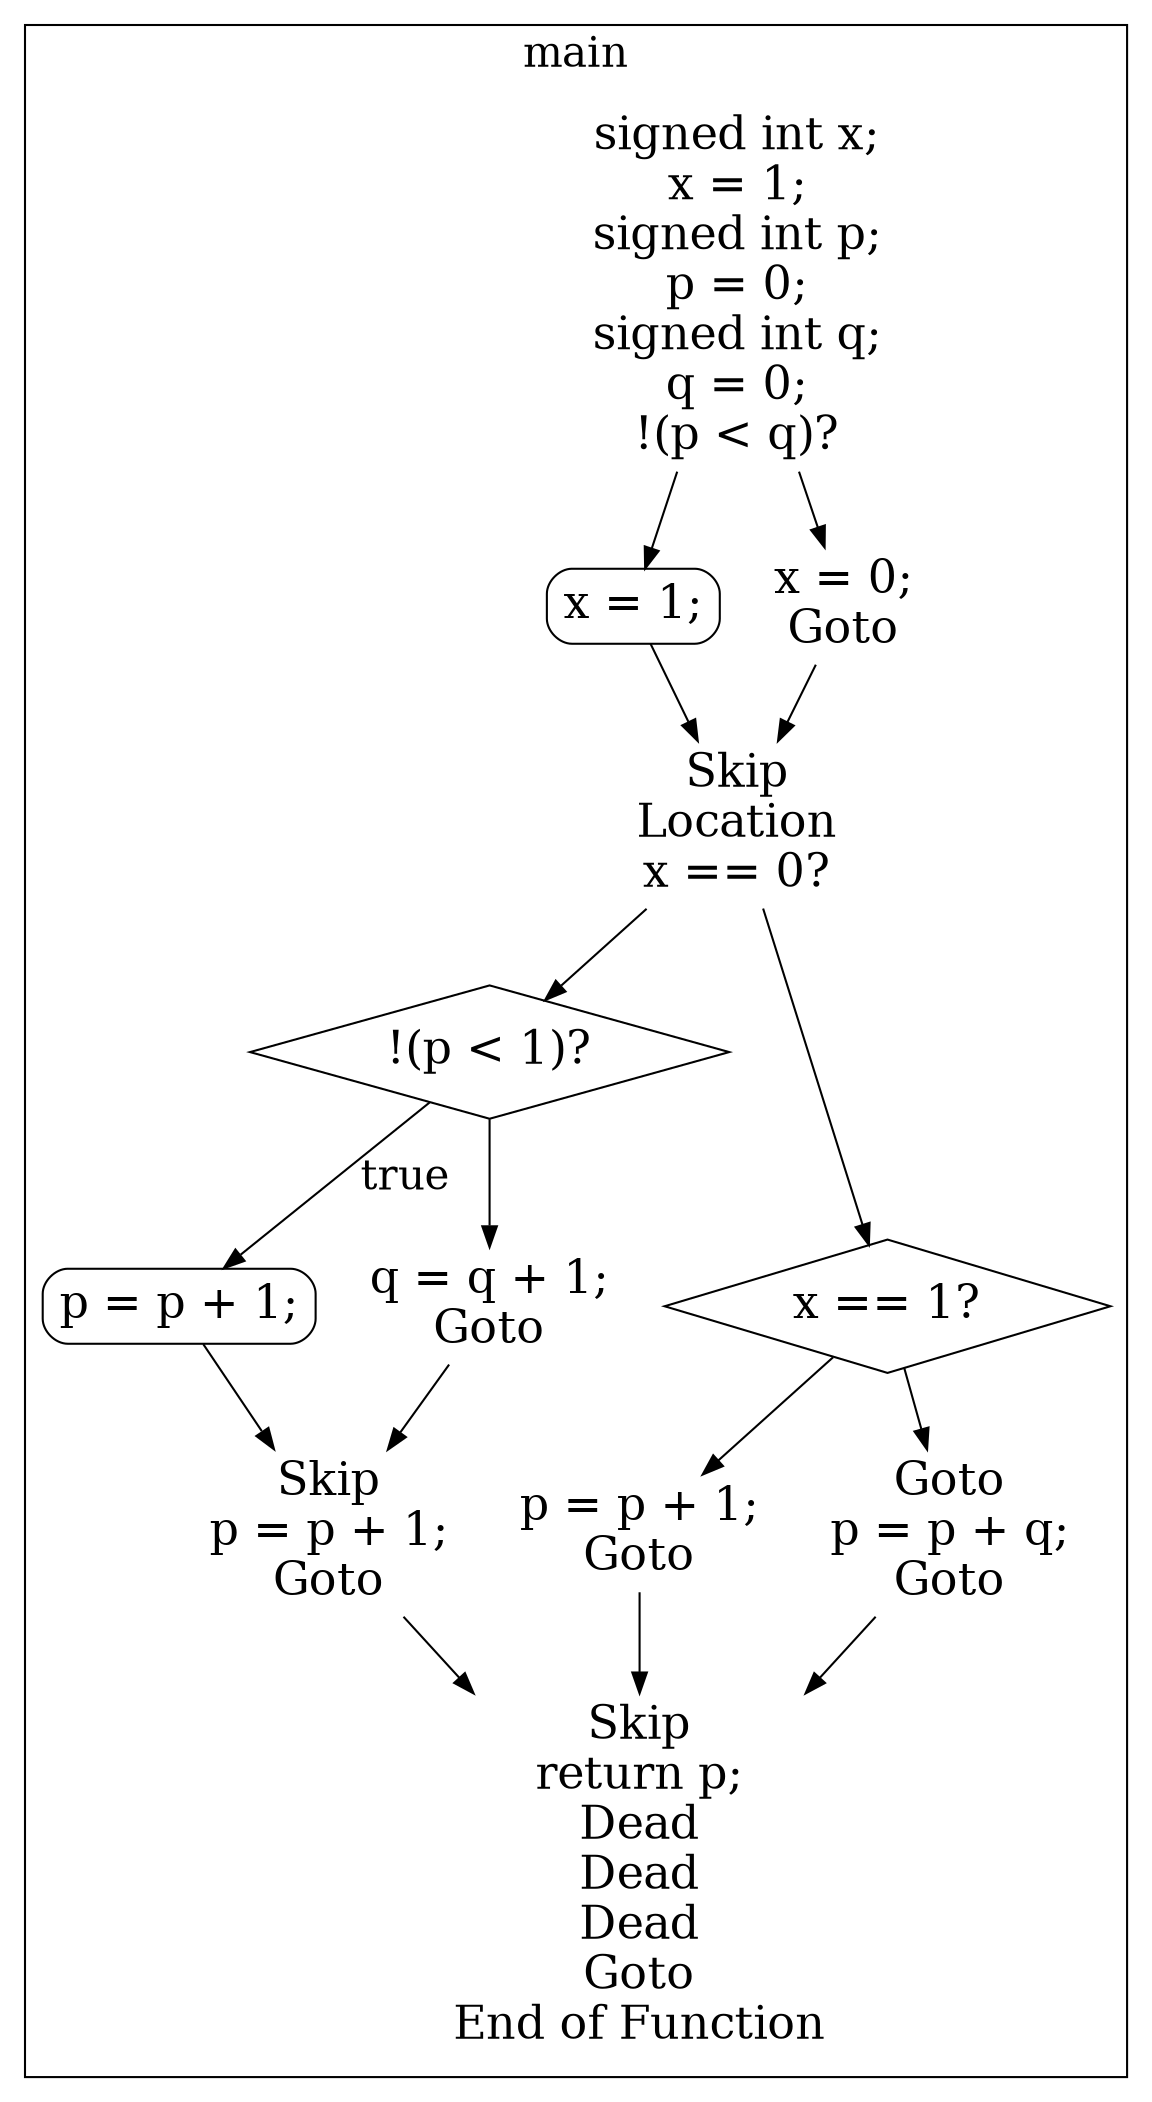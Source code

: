 digraph G {
color=black;
orientation=portrait;
fontsize=20;
compound=true;
size="30,40";
ratio=compress;
subgraph "cluster_main" {
label="main";
Node_0_9 [shape=Mrecord, fontsize=22, label="x = 1;"];
Node_0_15 [shape=diamond, fontsize=22, label="!(p \< 1)?"];
Node_0_15 -> Node_0_18 [fontsize=20, label="true"];
Node_0_13 [shape=diamond, fontsize=22, label="x == 1?"];
Node_0_18 [shape=Mrecord, fontsize=22, label="p = p + 1;"];
Node_0_0_Node_0_1_Node_0_2_Node_0_3_Node_0_4_Node_0_5_Node_0_6 [label="signed int x;\nx = 1;\nsigned int p;\np = 0;\nsigned int q;\nq = 0;\n!(p \< q)?", shape=plaintext, fontsize=22, color=red];
Node_0_7_Node_0_8 [label="x = 0;\nGoto", shape=plaintext, fontsize=22, color=red];
Node_0_10_Node_0_11_Node_0_12 [label="Skip\nLocation\nx == 0?", shape=plaintext, fontsize=22, color=red];
Node_0_16_Node_0_17 [label="q = q + 1;\nGoto", shape=plaintext, fontsize=22, color=red];
Node_0_22_Node_0_23 [label="p = p + 1;\nGoto", shape=plaintext, fontsize=22, color=red];
Node_0_14_Node_0_24_Node_0_25 [label="Goto\np = p + q;\nGoto", shape=plaintext, fontsize=22, color=red];
Node_0_19_Node_0_20_Node_0_21 [label="Skip\np = p + 1;\nGoto", shape=plaintext, fontsize=22, color=red];
Node_0_26_Node_0_27_Node_0_28_Node_0_29_Node_0_30_Node_0_31_Node_0_32 [label="Skip\nreturn p;\nDead\nDead\nDead\nGoto\nEnd of Function", shape=plaintext, fontsize=22, color=red];
}

Node_0_0_Node_0_1_Node_0_2_Node_0_3_Node_0_4_Node_0_5_Node_0_6 -> Node_0_9;
Node_0_0_Node_0_1_Node_0_2_Node_0_3_Node_0_4_Node_0_5_Node_0_6 -> Node_0_7_Node_0_8;
Node_0_10_Node_0_11_Node_0_12 -> Node_0_15;
Node_0_10_Node_0_11_Node_0_12 -> Node_0_13;
Node_0_7_Node_0_8 -> Node_0_10_Node_0_11_Node_0_12;
Node_0_9 -> Node_0_10_Node_0_11_Node_0_12;
Node_0_15 -> Node_0_16_Node_0_17;
Node_0_13 -> Node_0_22_Node_0_23;
Node_0_13 -> Node_0_14_Node_0_24_Node_0_25;
Node_0_16_Node_0_17 -> Node_0_19_Node_0_20_Node_0_21;
Node_0_18 -> Node_0_19_Node_0_20_Node_0_21;
Node_0_22_Node_0_23 -> Node_0_26_Node_0_27_Node_0_28_Node_0_29_Node_0_30_Node_0_31_Node_0_32;
Node_0_14_Node_0_24_Node_0_25 -> Node_0_26_Node_0_27_Node_0_28_Node_0_29_Node_0_30_Node_0_31_Node_0_32;
Node_0_19_Node_0_20_Node_0_21 -> Node_0_26_Node_0_27_Node_0_28_Node_0_29_Node_0_30_Node_0_31_Node_0_32;
}
